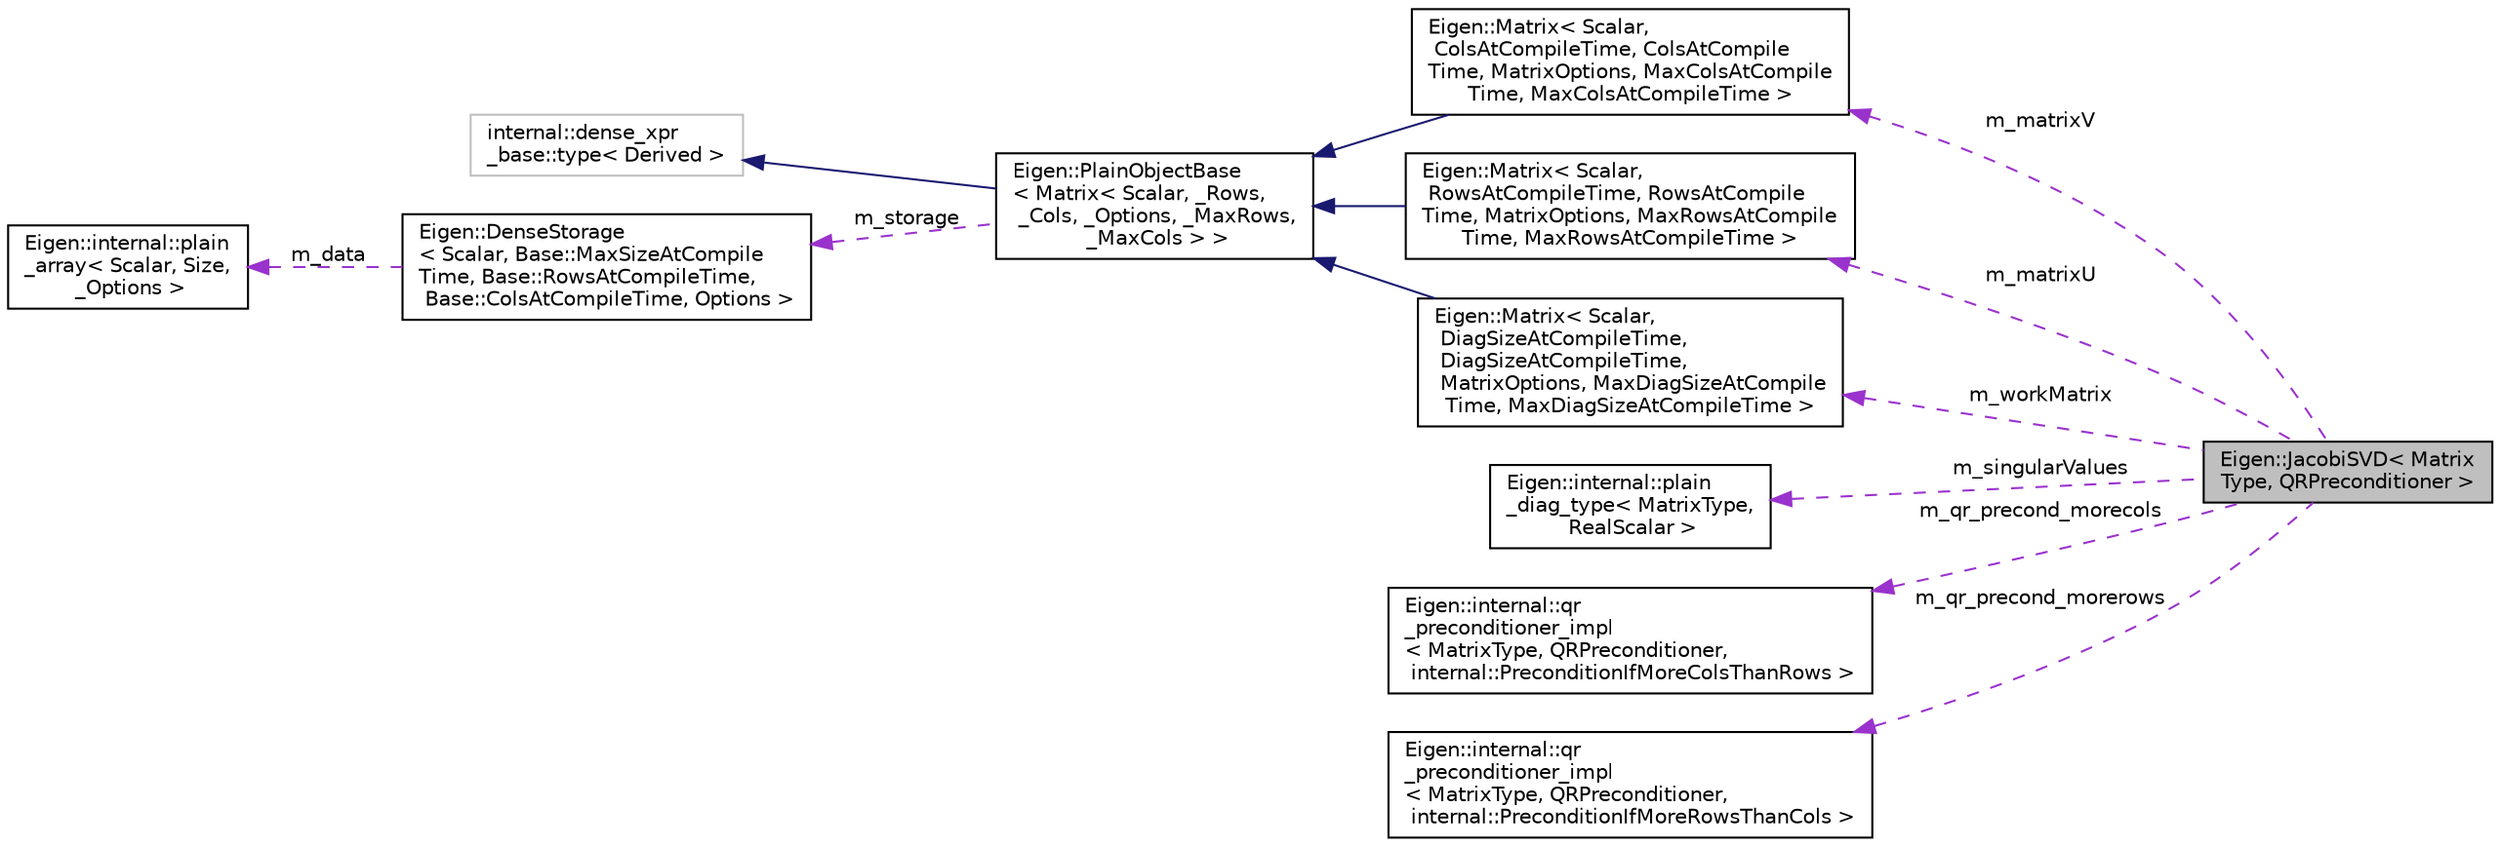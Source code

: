 digraph "Eigen::JacobiSVD&lt; MatrixType, QRPreconditioner &gt;"
{
  edge [fontname="Helvetica",fontsize="10",labelfontname="Helvetica",labelfontsize="10"];
  node [fontname="Helvetica",fontsize="10",shape=record];
  rankdir="LR";
  Node1 [label="Eigen::JacobiSVD\< Matrix\lType, QRPreconditioner \>",height=0.2,width=0.4,color="black", fillcolor="grey75", style="filled" fontcolor="black"];
  Node2 -> Node1 [dir="back",color="darkorchid3",fontsize="10",style="dashed",label=" m_matrixV" ,fontname="Helvetica"];
  Node2 [label="Eigen::Matrix\< Scalar,\l ColsAtCompileTime, ColsAtCompile\lTime, MatrixOptions, MaxColsAtCompile\lTime, MaxColsAtCompileTime \>",height=0.2,width=0.4,color="black", fillcolor="white", style="filled",URL="$classEigen_1_1Matrix.html"];
  Node3 -> Node2 [dir="back",color="midnightblue",fontsize="10",style="solid",fontname="Helvetica"];
  Node3 [label="Eigen::PlainObjectBase\l\< Matrix\< Scalar, _Rows,\l _Cols, _Options, _MaxRows,\l _MaxCols \> \>",height=0.2,width=0.4,color="black", fillcolor="white", style="filled",URL="$classEigen_1_1PlainObjectBase.html",tooltip="Dense storage base class for matrices and arrays. "];
  Node4 -> Node3 [dir="back",color="midnightblue",fontsize="10",style="solid",fontname="Helvetica"];
  Node4 [label="internal::dense_xpr\l_base::type\< Derived \>",height=0.2,width=0.4,color="grey75", fillcolor="white", style="filled"];
  Node5 -> Node3 [dir="back",color="darkorchid3",fontsize="10",style="dashed",label=" m_storage" ,fontname="Helvetica"];
  Node5 [label="Eigen::DenseStorage\l\< Scalar, Base::MaxSizeAtCompile\lTime, Base::RowsAtCompileTime,\l Base::ColsAtCompileTime, Options \>",height=0.2,width=0.4,color="black", fillcolor="white", style="filled",URL="$classEigen_1_1DenseStorage.html"];
  Node6 -> Node5 [dir="back",color="darkorchid3",fontsize="10",style="dashed",label=" m_data" ,fontname="Helvetica"];
  Node6 [label="Eigen::internal::plain\l_array\< Scalar, Size,\l _Options \>",height=0.2,width=0.4,color="black", fillcolor="white", style="filled",URL="$structEigen_1_1internal_1_1plain__array.html"];
  Node7 -> Node1 [dir="back",color="darkorchid3",fontsize="10",style="dashed",label=" m_singularValues" ,fontname="Helvetica"];
  Node7 [label="Eigen::internal::plain\l_diag_type\< MatrixType,\l RealScalar \>",height=0.2,width=0.4,color="black", fillcolor="white", style="filled",URL="$structEigen_1_1internal_1_1plain__diag__type.html"];
  Node8 -> Node1 [dir="back",color="darkorchid3",fontsize="10",style="dashed",label=" m_matrixU" ,fontname="Helvetica"];
  Node8 [label="Eigen::Matrix\< Scalar,\l RowsAtCompileTime, RowsAtCompile\lTime, MatrixOptions, MaxRowsAtCompile\lTime, MaxRowsAtCompileTime \>",height=0.2,width=0.4,color="black", fillcolor="white", style="filled",URL="$classEigen_1_1Matrix.html"];
  Node3 -> Node8 [dir="back",color="midnightblue",fontsize="10",style="solid",fontname="Helvetica"];
  Node9 -> Node1 [dir="back",color="darkorchid3",fontsize="10",style="dashed",label=" m_workMatrix" ,fontname="Helvetica"];
  Node9 [label="Eigen::Matrix\< Scalar,\l DiagSizeAtCompileTime,\l DiagSizeAtCompileTime,\l MatrixOptions, MaxDiagSizeAtCompile\lTime, MaxDiagSizeAtCompileTime \>",height=0.2,width=0.4,color="black", fillcolor="white", style="filled",URL="$classEigen_1_1Matrix.html"];
  Node3 -> Node9 [dir="back",color="midnightblue",fontsize="10",style="solid",fontname="Helvetica"];
  Node10 -> Node1 [dir="back",color="darkorchid3",fontsize="10",style="dashed",label=" m_qr_precond_morecols" ,fontname="Helvetica"];
  Node10 [label="Eigen::internal::qr\l_preconditioner_impl\l\< MatrixType, QRPreconditioner,\l internal::PreconditionIfMoreColsThanRows \>",height=0.2,width=0.4,color="black", fillcolor="white", style="filled",URL="$structEigen_1_1internal_1_1qr__preconditioner__impl.html"];
  Node11 -> Node1 [dir="back",color="darkorchid3",fontsize="10",style="dashed",label=" m_qr_precond_morerows" ,fontname="Helvetica"];
  Node11 [label="Eigen::internal::qr\l_preconditioner_impl\l\< MatrixType, QRPreconditioner,\l internal::PreconditionIfMoreRowsThanCols \>",height=0.2,width=0.4,color="black", fillcolor="white", style="filled",URL="$structEigen_1_1internal_1_1qr__preconditioner__impl.html"];
}
